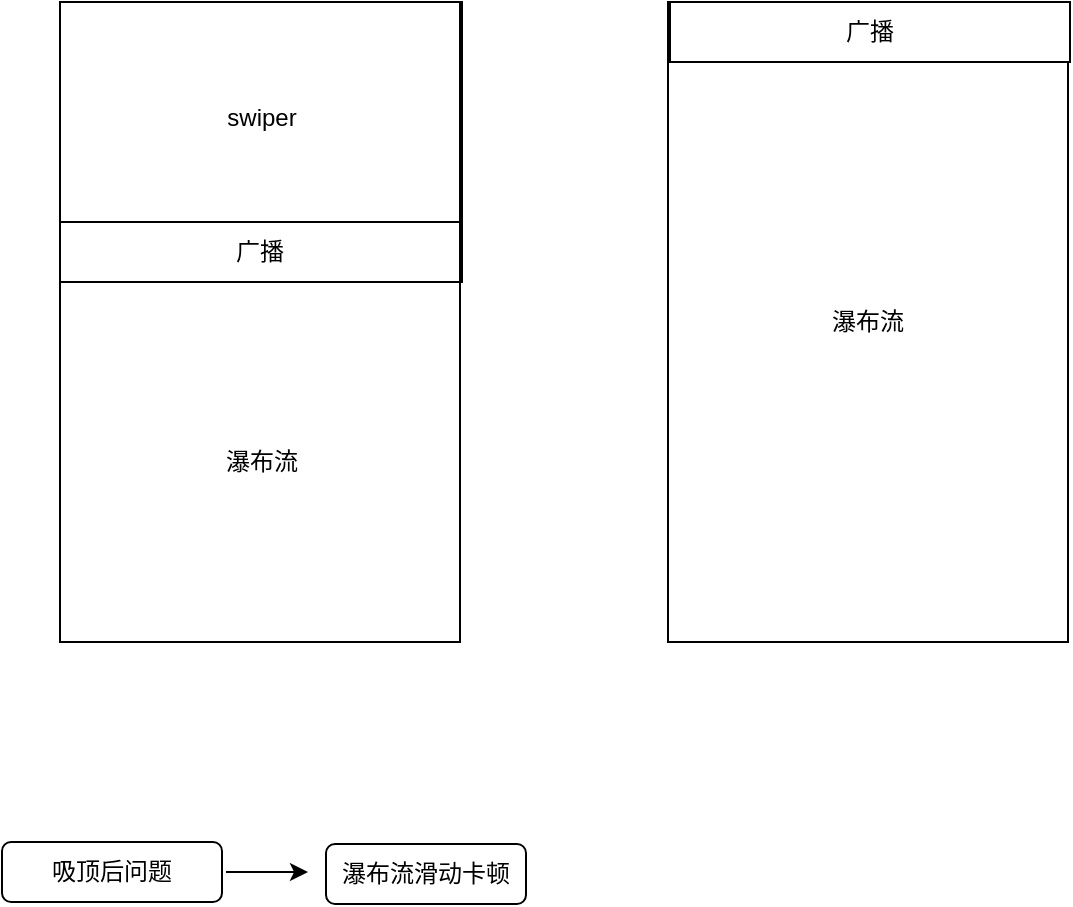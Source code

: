 <mxfile version="12.2.4" pages="1"><diagram id="-cffQXQvsaq1Xe5sft2L" name="Page-1"><mxGraphModel dx="1060" dy="765" grid="1" gridSize="10" guides="1" tooltips="1" connect="1" arrows="1" fold="1" page="1" pageScale="1" pageWidth="827" pageHeight="1169" math="0" shadow="0"><root><mxCell id="0"/><mxCell id="1" parent="0"/><mxCell id="3" value="" style="rounded=0;whiteSpace=wrap;html=1;" parent="1" vertex="1"><mxGeometry x="46" y="90" width="200" height="320" as="geometry"/></mxCell><mxCell id="4" value="swiper" style="rounded=0;whiteSpace=wrap;html=1;horizontal=1;verticalAlign=middle;" parent="1" vertex="1"><mxGeometry x="47" y="90" width="200" height="140" as="geometry"/></mxCell><mxCell id="5" value="广播" style="rounded=0;whiteSpace=wrap;html=1;" parent="1" vertex="1"><mxGeometry x="46" y="200" width="200" height="30" as="geometry"/></mxCell><mxCell id="7" value="瀑布流" style="text;html=1;strokeColor=none;fillColor=none;align=center;verticalAlign=middle;whiteSpace=wrap;rounded=0;" parent="1" vertex="1"><mxGeometry x="127" y="310" width="40" height="20" as="geometry"/></mxCell><mxCell id="8" value="" style="rounded=0;whiteSpace=wrap;html=1;" parent="1" vertex="1"><mxGeometry x="46" y="90" width="200" height="110" as="geometry"/></mxCell><mxCell id="9" value="swiper" style="text;html=1;strokeColor=none;fillColor=none;align=center;verticalAlign=middle;whiteSpace=wrap;rounded=0;" parent="1" vertex="1"><mxGeometry x="127" y="138" width="40" height="20" as="geometry"/></mxCell><mxCell id="11" value="" style="rounded=0;whiteSpace=wrap;html=1;" parent="1" vertex="1"><mxGeometry x="350" y="90" width="200" height="320" as="geometry"/></mxCell><mxCell id="13" value="广播" style="rounded=0;whiteSpace=wrap;html=1;" parent="1" vertex="1"><mxGeometry x="351" y="90" width="200" height="30" as="geometry"/></mxCell><mxCell id="14" value="瀑布流" style="text;html=1;strokeColor=none;fillColor=none;align=center;verticalAlign=middle;whiteSpace=wrap;rounded=0;" parent="1" vertex="1"><mxGeometry x="430" y="240" width="40" height="20" as="geometry"/></mxCell><mxCell id="19" value="吸顶后问题" style="rounded=1;whiteSpace=wrap;html=1;" parent="1" vertex="1"><mxGeometry x="17" y="510" width="110" height="30" as="geometry"/></mxCell><mxCell id="22" value="" style="endArrow=classic;html=1;" parent="1" edge="1"><mxGeometry width="50" height="50" relative="1" as="geometry"><mxPoint x="129" y="525" as="sourcePoint"/><mxPoint x="170" y="525" as="targetPoint"/></mxGeometry></mxCell><mxCell id="23" value="瀑布流滑动卡顿&lt;br&gt;" style="rounded=1;whiteSpace=wrap;html=1;" parent="1" vertex="1"><mxGeometry x="179" y="511" width="100" height="30" as="geometry"/></mxCell></root></mxGraphModel></diagram></mxfile>